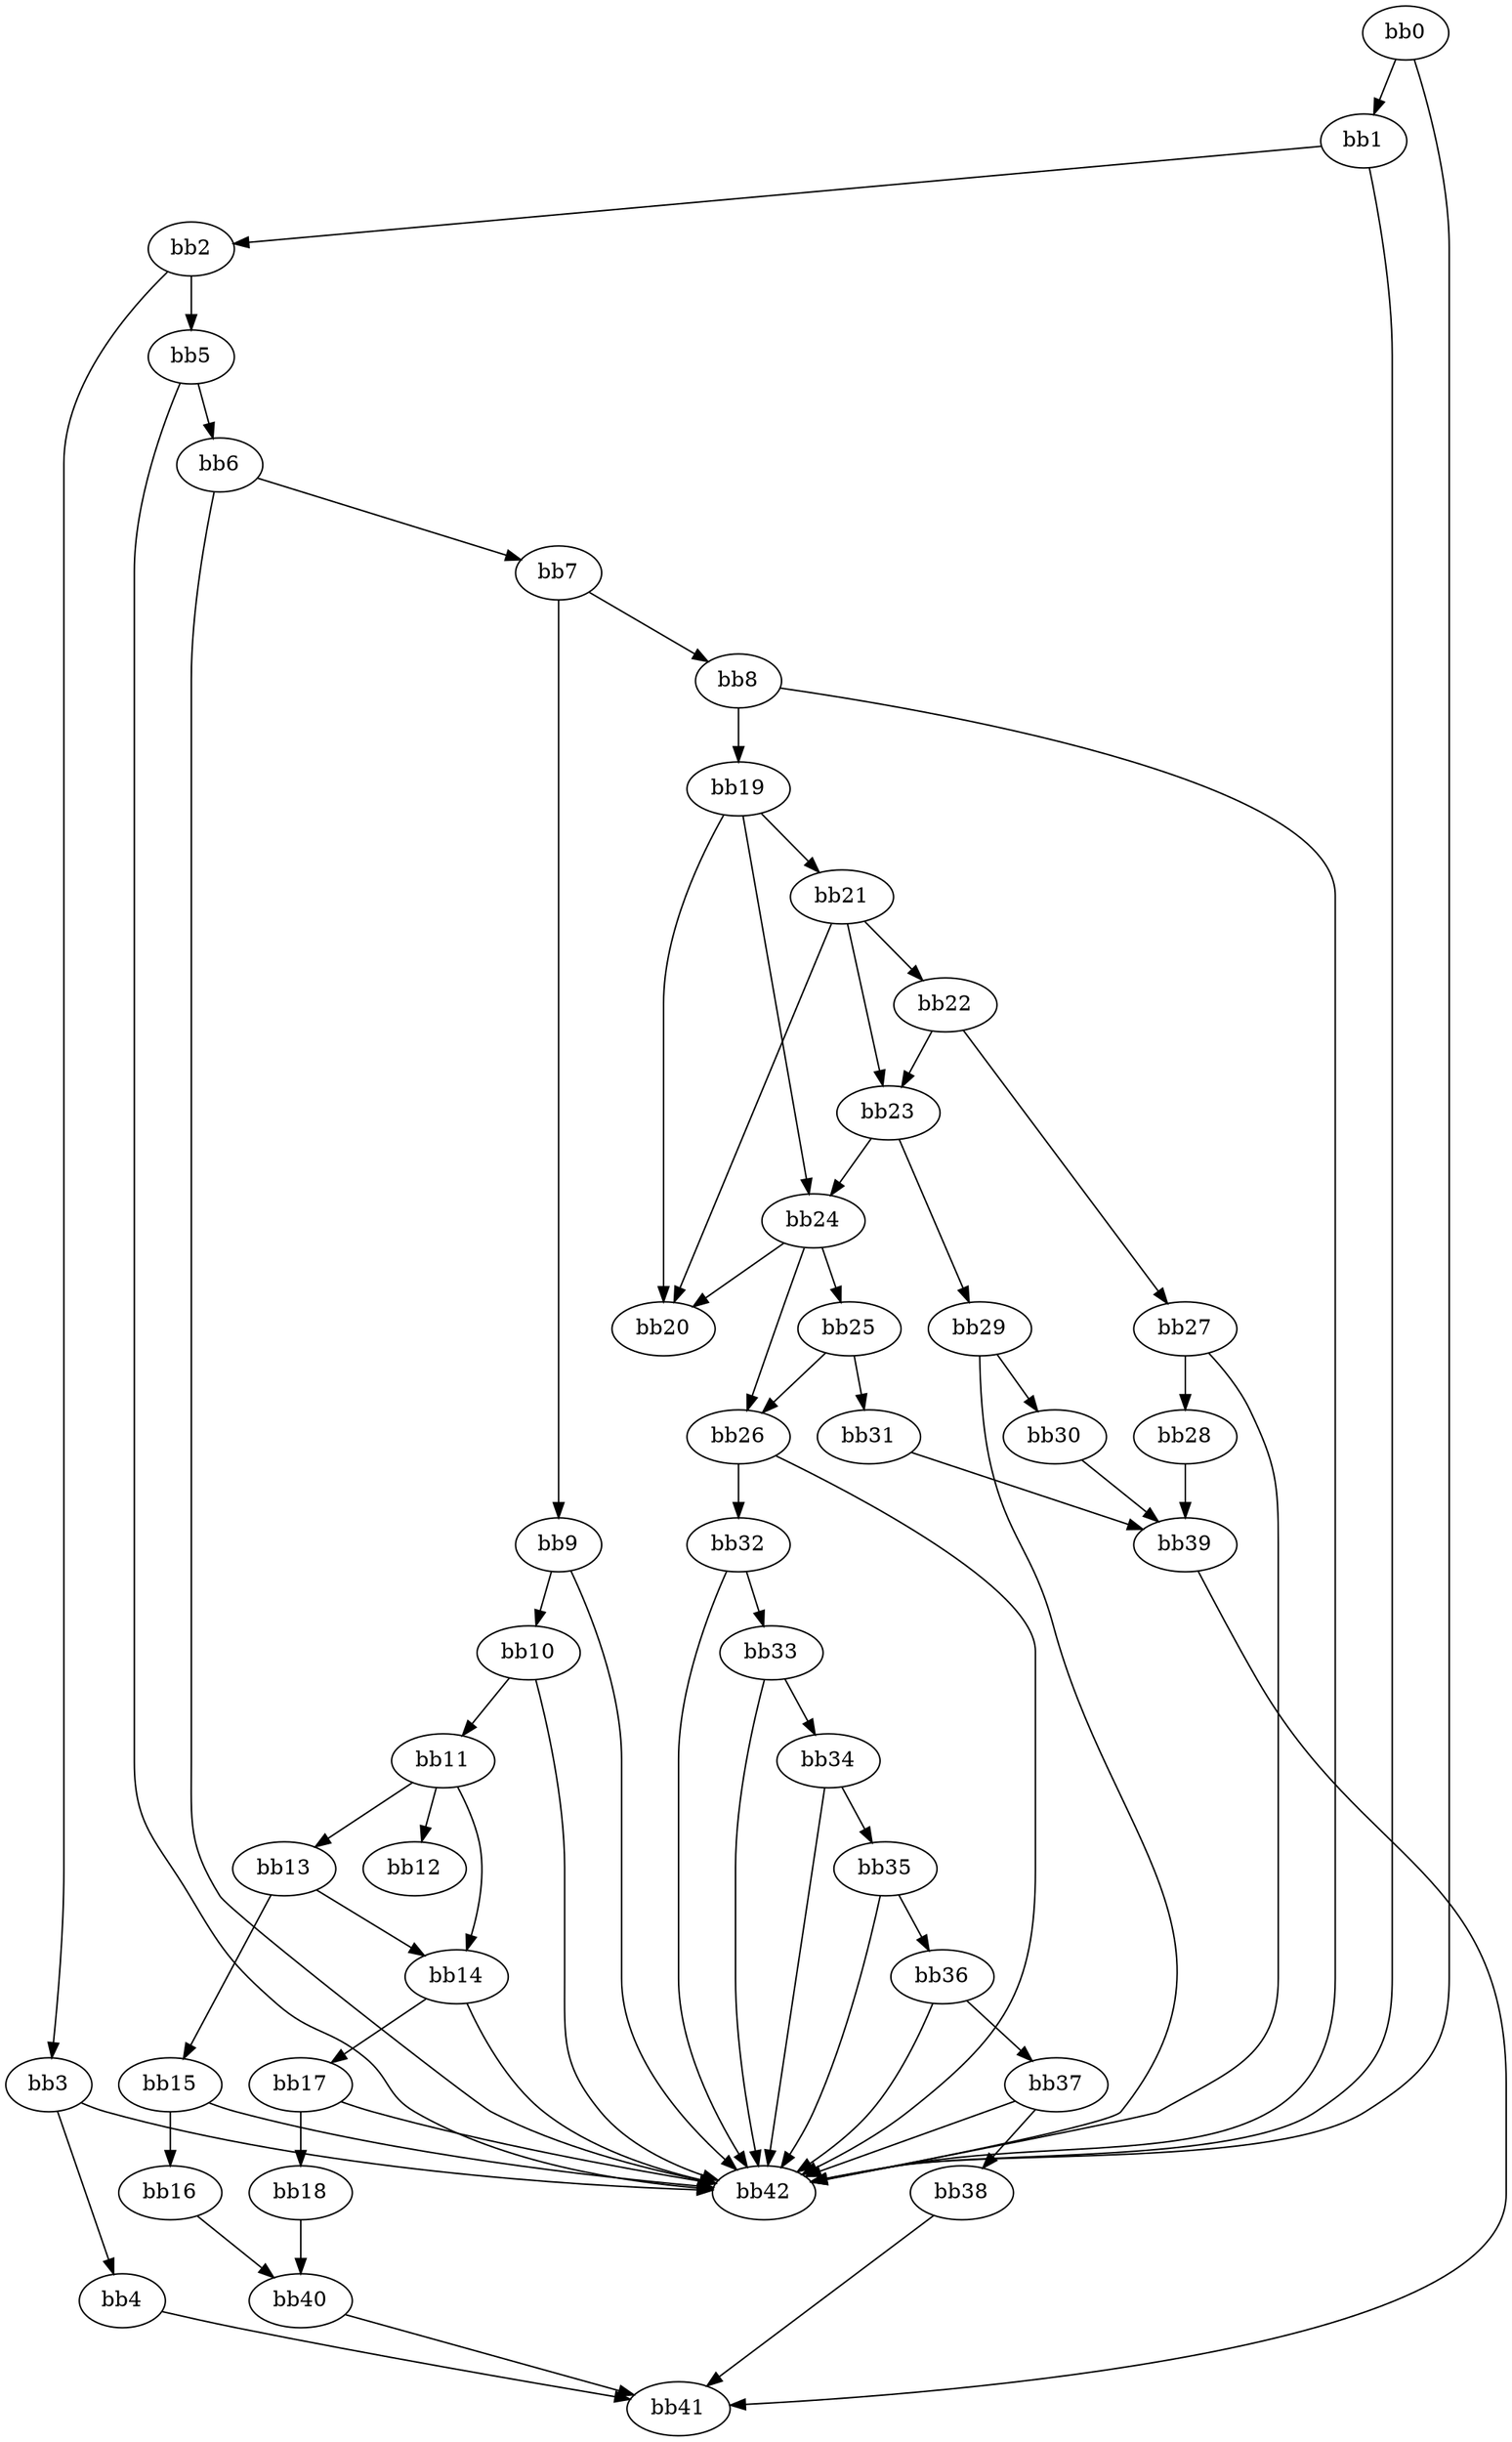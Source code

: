 digraph {
    0 [ label = "bb0\l" ]
    1 [ label = "bb1\l" ]
    2 [ label = "bb2\l" ]
    3 [ label = "bb3\l" ]
    4 [ label = "bb4\l" ]
    5 [ label = "bb5\l" ]
    6 [ label = "bb6\l" ]
    7 [ label = "bb7\l" ]
    8 [ label = "bb8\l" ]
    9 [ label = "bb9\l" ]
    10 [ label = "bb10\l" ]
    11 [ label = "bb11\l" ]
    12 [ label = "bb12\l" ]
    13 [ label = "bb13\l" ]
    14 [ label = "bb14\l" ]
    15 [ label = "bb15\l" ]
    16 [ label = "bb16\l" ]
    17 [ label = "bb17\l" ]
    18 [ label = "bb18\l" ]
    19 [ label = "bb19\l" ]
    20 [ label = "bb20\l" ]
    21 [ label = "bb21\l" ]
    22 [ label = "bb22\l" ]
    23 [ label = "bb23\l" ]
    24 [ label = "bb24\l" ]
    25 [ label = "bb25\l" ]
    26 [ label = "bb26\l" ]
    27 [ label = "bb27\l" ]
    28 [ label = "bb28\l" ]
    29 [ label = "bb29\l" ]
    30 [ label = "bb30\l" ]
    31 [ label = "bb31\l" ]
    32 [ label = "bb32\l" ]
    33 [ label = "bb33\l" ]
    34 [ label = "bb34\l" ]
    35 [ label = "bb35\l" ]
    36 [ label = "bb36\l" ]
    37 [ label = "bb37\l" ]
    38 [ label = "bb38\l" ]
    39 [ label = "bb39\l" ]
    40 [ label = "bb40\l" ]
    41 [ label = "bb41\l" ]
    42 [ label = "bb42\l" ]
    0 -> 1 [ ]
    0 -> 42 [ ]
    1 -> 2 [ ]
    1 -> 42 [ ]
    2 -> 3 [ ]
    2 -> 5 [ ]
    3 -> 4 [ ]
    3 -> 42 [ ]
    4 -> 41 [ ]
    5 -> 6 [ ]
    5 -> 42 [ ]
    6 -> 7 [ ]
    6 -> 42 [ ]
    7 -> 8 [ ]
    7 -> 9 [ ]
    8 -> 19 [ ]
    8 -> 42 [ ]
    9 -> 10 [ ]
    9 -> 42 [ ]
    10 -> 11 [ ]
    10 -> 42 [ ]
    11 -> 12 [ ]
    11 -> 13 [ ]
    11 -> 14 [ ]
    13 -> 14 [ ]
    13 -> 15 [ ]
    14 -> 17 [ ]
    14 -> 42 [ ]
    15 -> 16 [ ]
    15 -> 42 [ ]
    16 -> 40 [ ]
    17 -> 18 [ ]
    17 -> 42 [ ]
    18 -> 40 [ ]
    19 -> 20 [ ]
    19 -> 21 [ ]
    19 -> 24 [ ]
    21 -> 20 [ ]
    21 -> 22 [ ]
    21 -> 23 [ ]
    22 -> 23 [ ]
    22 -> 27 [ ]
    23 -> 24 [ ]
    23 -> 29 [ ]
    24 -> 20 [ ]
    24 -> 25 [ ]
    24 -> 26 [ ]
    25 -> 26 [ ]
    25 -> 31 [ ]
    26 -> 32 [ ]
    26 -> 42 [ ]
    27 -> 28 [ ]
    27 -> 42 [ ]
    28 -> 39 [ ]
    29 -> 30 [ ]
    29 -> 42 [ ]
    30 -> 39 [ ]
    31 -> 39 [ ]
    32 -> 33 [ ]
    32 -> 42 [ ]
    33 -> 34 [ ]
    33 -> 42 [ ]
    34 -> 35 [ ]
    34 -> 42 [ ]
    35 -> 36 [ ]
    35 -> 42 [ ]
    36 -> 37 [ ]
    36 -> 42 [ ]
    37 -> 38 [ ]
    37 -> 42 [ ]
    38 -> 41 [ ]
    39 -> 41 [ ]
    40 -> 41 [ ]
}


